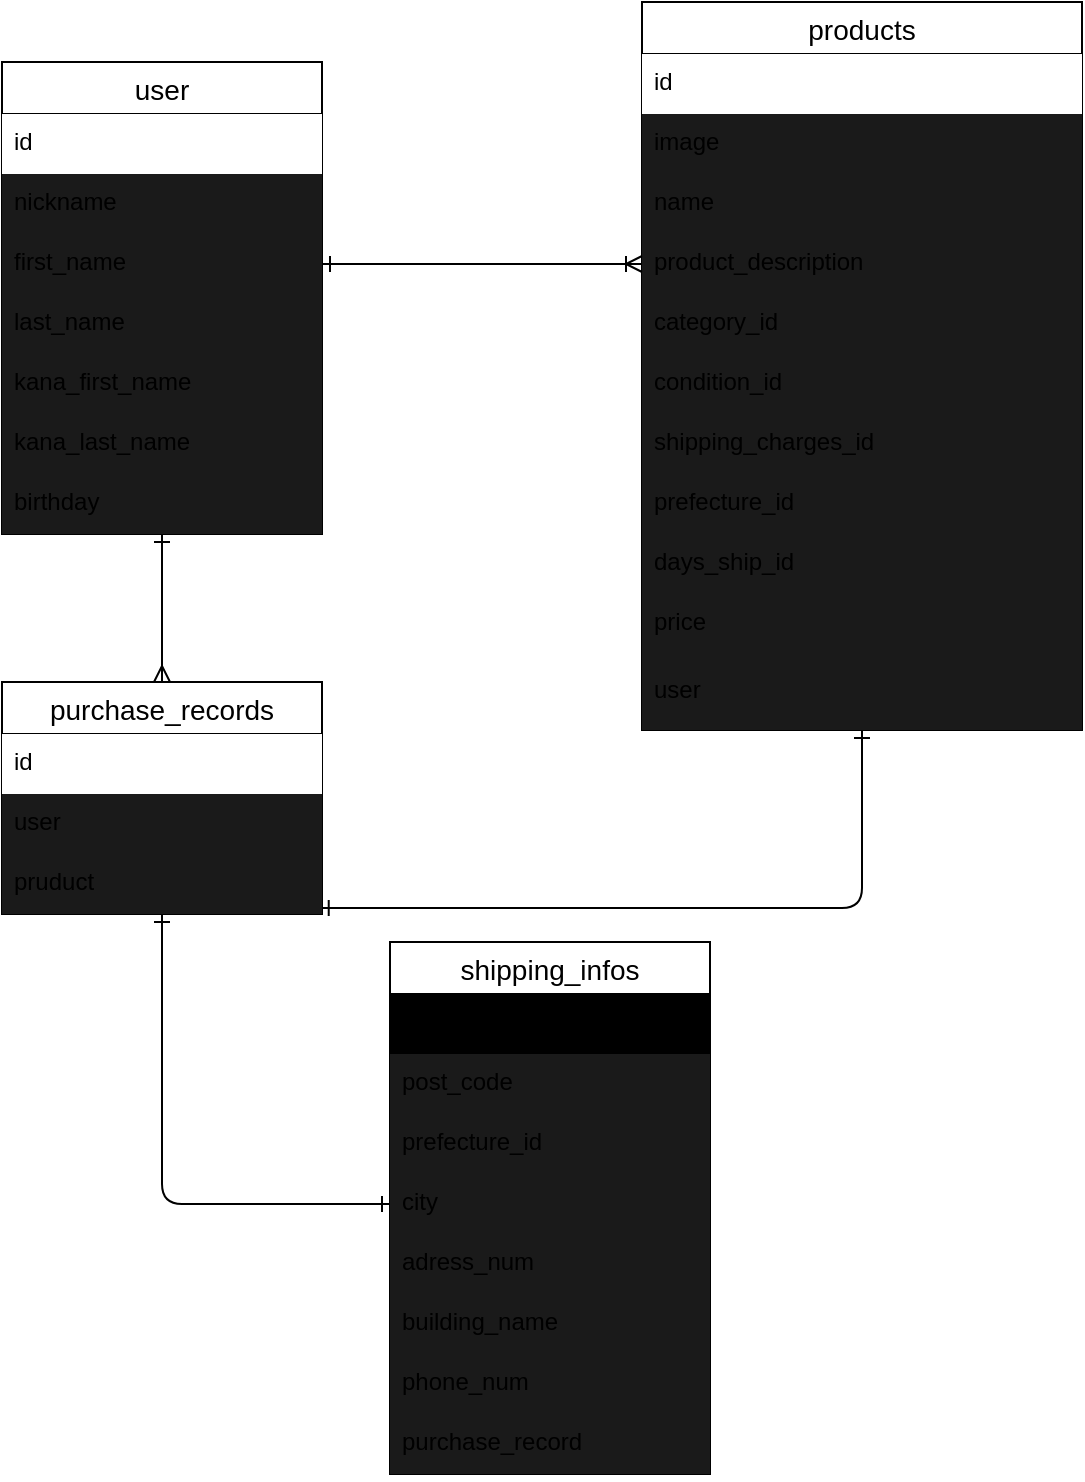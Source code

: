 <mxfile>
    <diagram id="wZ4uogENBYmO4n2nrZI-" name="ページ1">
        <mxGraphModel dx="812" dy="852" grid="1" gridSize="10" guides="1" tooltips="1" connect="1" arrows="1" fold="1" page="1" pageScale="1" pageWidth="827" pageHeight="1169" math="0" shadow="0">
            <root>
                <mxCell id="0"/>
                <mxCell id="1" parent="0"/>
                <mxCell id="89" style="edgeStyle=none;html=1;startArrow=ERone;startFill=0;endArrow=ERmany;endFill=0;" parent="1" source="2" target="60" edge="1">
                    <mxGeometry relative="1" as="geometry"/>
                </mxCell>
                <mxCell id="2" value="user" style="swimlane;fontStyle=0;childLayout=stackLayout;horizontal=1;startSize=26;horizontalStack=0;resizeParent=1;resizeParentMax=0;resizeLast=0;collapsible=1;marginBottom=0;align=center;fontSize=14;" parent="1" vertex="1">
                    <mxGeometry x="140" y="80" width="160" height="236" as="geometry"/>
                </mxCell>
                <mxCell id="66" value="id" style="text;spacingLeft=4;spacingRight=4;overflow=hidden;rotatable=0;points=[[0,0.5],[1,0.5]];portConstraint=eastwest;fontSize=12;fillColor=default;" parent="2" vertex="1">
                    <mxGeometry y="26" width="160" height="30" as="geometry"/>
                </mxCell>
                <mxCell id="3" value="nickname" style="text;strokeColor=none;fillColor=#1A1A1A;spacingLeft=4;spacingRight=4;overflow=hidden;rotatable=0;points=[[0,0.5],[1,0.5]];portConstraint=eastwest;fontSize=12;" parent="2" vertex="1">
                    <mxGeometry y="56" width="160" height="30" as="geometry"/>
                </mxCell>
                <mxCell id="5" value="first_name" style="text;strokeColor=none;fillColor=#1A1A1A;spacingLeft=4;spacingRight=4;overflow=hidden;rotatable=0;points=[[0,0.5],[1,0.5]];portConstraint=eastwest;fontSize=12;" parent="2" vertex="1">
                    <mxGeometry y="86" width="160" height="30" as="geometry"/>
                </mxCell>
                <mxCell id="54" value="last_name" style="text;strokeColor=none;fillColor=#1A1A1A;spacingLeft=4;spacingRight=4;overflow=hidden;rotatable=0;points=[[0,0.5],[1,0.5]];portConstraint=eastwest;fontSize=12;" parent="2" vertex="1">
                    <mxGeometry y="116" width="160" height="30" as="geometry"/>
                </mxCell>
                <mxCell id="94" value="kana_first_name" style="text;strokeColor=none;fillColor=#1A1A1A;spacingLeft=4;spacingRight=4;overflow=hidden;rotatable=0;points=[[0,0.5],[1,0.5]];portConstraint=eastwest;fontSize=12;" vertex="1" parent="2">
                    <mxGeometry y="146" width="160" height="30" as="geometry"/>
                </mxCell>
                <mxCell id="95" value="kana_last_name" style="text;strokeColor=none;fillColor=#1A1A1A;spacingLeft=4;spacingRight=4;overflow=hidden;rotatable=0;points=[[0,0.5],[1,0.5]];portConstraint=eastwest;fontSize=12;" vertex="1" parent="2">
                    <mxGeometry y="176" width="160" height="30" as="geometry"/>
                </mxCell>
                <mxCell id="55" value="birthday" style="text;strokeColor=none;fillColor=#1A1A1A;spacingLeft=4;spacingRight=4;overflow=hidden;rotatable=0;points=[[0,0.5],[1,0.5]];portConstraint=eastwest;fontSize=12;" parent="2" vertex="1">
                    <mxGeometry y="206" width="160" height="30" as="geometry"/>
                </mxCell>
                <mxCell id="91" style="edgeStyle=orthogonalEdgeStyle;html=1;startArrow=ERone;startFill=0;endArrow=ERone;endFill=0;entryX=0.996;entryY=0.9;entryDx=0;entryDy=0;entryPerimeter=0;" parent="1" source="32" target="68" edge="1">
                    <mxGeometry relative="1" as="geometry">
                        <mxPoint x="430" y="600" as="targetPoint"/>
                    </mxGeometry>
                </mxCell>
                <mxCell id="32" value="products" style="swimlane;fontStyle=0;childLayout=stackLayout;horizontal=1;startSize=26;horizontalStack=0;resizeParent=1;resizeParentMax=0;resizeLast=0;collapsible=1;marginBottom=0;align=center;fontSize=14;" parent="1" vertex="1">
                    <mxGeometry x="460" y="50" width="220" height="364" as="geometry"/>
                </mxCell>
                <mxCell id="67" value="id" style="text;strokeColor=none;fillColor=default;spacingLeft=4;spacingRight=4;overflow=hidden;rotatable=0;points=[[0,0.5],[1,0.5]];portConstraint=eastwest;fontSize=12;" parent="32" vertex="1">
                    <mxGeometry y="26" width="220" height="30" as="geometry"/>
                </mxCell>
                <mxCell id="84" value="image" style="text;strokeColor=none;fillColor=#1A1A1A;spacingLeft=4;spacingRight=4;overflow=hidden;rotatable=0;points=[[0,0.5],[1,0.5]];portConstraint=eastwest;fontSize=12;" parent="32" vertex="1">
                    <mxGeometry y="56" width="220" height="30" as="geometry"/>
                </mxCell>
                <mxCell id="33" value="name" style="text;strokeColor=none;fillColor=#1A1A1A;spacingLeft=4;spacingRight=4;overflow=hidden;rotatable=0;points=[[0,0.5],[1,0.5]];portConstraint=eastwest;fontSize=12;" parent="32" vertex="1">
                    <mxGeometry y="86" width="220" height="30" as="geometry"/>
                </mxCell>
                <mxCell id="34" value="product_description" style="text;strokeColor=none;fillColor=#1A1A1A;spacingLeft=4;spacingRight=4;overflow=hidden;rotatable=0;points=[[0,0.5],[1,0.5]];portConstraint=eastwest;fontSize=12;" parent="32" vertex="1">
                    <mxGeometry y="116" width="220" height="30" as="geometry"/>
                </mxCell>
                <mxCell id="35" value="category_id" style="text;strokeColor=none;fillColor=#1A1A1A;spacingLeft=4;spacingRight=4;overflow=hidden;rotatable=0;points=[[0,0.5],[1,0.5]];portConstraint=eastwest;fontSize=12;" parent="32" vertex="1">
                    <mxGeometry y="146" width="220" height="30" as="geometry"/>
                </mxCell>
                <mxCell id="40" value="condition_id" style="text;strokeColor=none;fillColor=#1A1A1A;spacingLeft=4;spacingRight=4;overflow=hidden;rotatable=0;points=[[0,0.5],[1,0.5]];portConstraint=eastwest;fontSize=12;" parent="32" vertex="1">
                    <mxGeometry y="176" width="220" height="30" as="geometry"/>
                </mxCell>
                <mxCell id="41" value="shipping_charges_id" style="text;strokeColor=none;fillColor=#1A1A1A;spacingLeft=4;spacingRight=4;overflow=hidden;rotatable=0;points=[[0,0.5],[1,0.5]];portConstraint=eastwest;fontSize=12;" parent="32" vertex="1">
                    <mxGeometry y="206" width="220" height="30" as="geometry"/>
                </mxCell>
                <mxCell id="42" value="prefecture_id" style="text;strokeColor=none;fillColor=#1A1A1A;spacingLeft=4;spacingRight=4;overflow=hidden;rotatable=0;points=[[0,0.5],[1,0.5]];portConstraint=eastwest;fontSize=12;" parent="32" vertex="1">
                    <mxGeometry y="236" width="220" height="30" as="geometry"/>
                </mxCell>
                <mxCell id="43" value="days_ship_id" style="text;strokeColor=none;fillColor=#1A1A1A;spacingLeft=4;spacingRight=4;overflow=hidden;rotatable=0;points=[[0,0.5],[1,0.5]];portConstraint=eastwest;fontSize=12;" parent="32" vertex="1">
                    <mxGeometry y="266" width="220" height="30" as="geometry"/>
                </mxCell>
                <mxCell id="44" value="price" style="text;strokeColor=none;fillColor=#1A1A1A;spacingLeft=4;spacingRight=4;overflow=hidden;rotatable=0;points=[[0,0.5],[1,0.5]];portConstraint=eastwest;fontSize=12;" parent="32" vertex="1">
                    <mxGeometry y="296" width="220" height="34" as="geometry"/>
                </mxCell>
                <mxCell id="93" value="user" style="text;strokeColor=none;fillColor=#1A1A1A;spacingLeft=4;spacingRight=4;overflow=hidden;rotatable=0;points=[[0,0.5],[1,0.5]];portConstraint=eastwest;fontSize=12;" parent="32" vertex="1">
                    <mxGeometry y="330" width="220" height="34" as="geometry"/>
                </mxCell>
                <mxCell id="36" value="shipping_infos" style="swimlane;fontStyle=0;childLayout=stackLayout;horizontal=1;startSize=26;horizontalStack=0;resizeParent=1;resizeParentMax=0;resizeLast=0;collapsible=1;marginBottom=0;align=center;fontSize=14;" parent="1" vertex="1">
                    <mxGeometry x="334" y="520" width="160" height="266" as="geometry"/>
                </mxCell>
                <mxCell id="83" value="id" style="text;strokeColor=none;fillColor=#000000;spacingLeft=4;spacingRight=4;overflow=hidden;rotatable=1;points=[[0,0.5],[1,0.5]];portConstraint=eastwest;fontSize=12;movable=1;resizable=1;deletable=1;editable=1;connectable=1;" parent="36" vertex="1">
                    <mxGeometry y="26" width="160" height="30" as="geometry"/>
                </mxCell>
                <mxCell id="37" value="post_code" style="text;strokeColor=none;fillColor=#1A1A1A;spacingLeft=4;spacingRight=4;overflow=hidden;rotatable=1;points=[[0,0.5],[1,0.5]];portConstraint=eastwest;fontSize=12;movable=1;resizable=1;deletable=1;editable=1;connectable=1;" parent="36" vertex="1">
                    <mxGeometry y="56" width="160" height="30" as="geometry"/>
                </mxCell>
                <mxCell id="38" value="prefecture_id" style="text;strokeColor=none;fillColor=#1A1A1A;spacingLeft=4;spacingRight=4;overflow=hidden;rotatable=0;points=[[0,0.5],[1,0.5]];portConstraint=eastwest;fontSize=12;" parent="36" vertex="1">
                    <mxGeometry y="86" width="160" height="30" as="geometry"/>
                </mxCell>
                <mxCell id="39" value="city" style="text;strokeColor=none;fillColor=#1A1A1A;spacingLeft=4;spacingRight=4;overflow=hidden;rotatable=0;points=[[0,0.5],[1,0.5]];portConstraint=eastwest;fontSize=12;" parent="36" vertex="1">
                    <mxGeometry y="116" width="160" height="30" as="geometry"/>
                </mxCell>
                <mxCell id="51" value="adress_num" style="text;strokeColor=none;fillColor=#1A1A1A;spacingLeft=4;spacingRight=4;overflow=hidden;rotatable=0;points=[[0,0.5],[1,0.5]];portConstraint=eastwest;fontSize=12;" parent="36" vertex="1">
                    <mxGeometry y="146" width="160" height="30" as="geometry"/>
                </mxCell>
                <mxCell id="52" value="building_name" style="text;strokeColor=none;fillColor=#1A1A1A;spacingLeft=4;spacingRight=4;overflow=hidden;rotatable=0;points=[[0,0.5],[1,0.5]];portConstraint=eastwest;fontSize=12;" parent="36" vertex="1">
                    <mxGeometry y="176" width="160" height="30" as="geometry"/>
                </mxCell>
                <mxCell id="53" value="phone_num" style="text;strokeColor=none;fillColor=#1A1A1A;spacingLeft=4;spacingRight=4;overflow=hidden;rotatable=0;points=[[0,0.5],[1,0.5]];portConstraint=eastwest;fontSize=12;" parent="36" vertex="1">
                    <mxGeometry y="206" width="160" height="30" as="geometry"/>
                </mxCell>
                <mxCell id="96" value="purchase_record" style="text;strokeColor=none;fillColor=#1A1A1A;spacingLeft=4;spacingRight=4;overflow=hidden;rotatable=0;points=[[0,0.5],[1,0.5]];portConstraint=eastwest;fontSize=12;" vertex="1" parent="36">
                    <mxGeometry y="236" width="160" height="30" as="geometry"/>
                </mxCell>
                <mxCell id="56" style="edgeStyle=none;html=1;exitX=1;exitY=0.5;exitDx=0;exitDy=0;horizontal=1;endArrow=ERoneToMany;endFill=0;startArrow=ERone;startFill=0;entryX=0;entryY=0.5;entryDx=0;entryDy=0;" parent="1" source="5" target="34" edge="1">
                    <mxGeometry relative="1" as="geometry">
                        <mxPoint x="470" y="220" as="targetPoint"/>
                    </mxGeometry>
                </mxCell>
                <mxCell id="92" style="edgeStyle=orthogonalEdgeStyle;html=1;startArrow=ERone;startFill=0;endArrow=ERone;endFill=0;entryX=0;entryY=0.5;entryDx=0;entryDy=0;" parent="1" source="60" target="39" edge="1">
                    <mxGeometry relative="1" as="geometry">
                        <mxPoint x="140" y="660" as="targetPoint"/>
                    </mxGeometry>
                </mxCell>
                <mxCell id="60" value="purchase_records" style="swimlane;fontStyle=0;childLayout=stackLayout;horizontal=1;startSize=26;horizontalStack=0;resizeParent=1;resizeParentMax=0;resizeLast=0;collapsible=1;marginBottom=0;align=center;fontSize=14;" parent="1" vertex="1">
                    <mxGeometry x="140" y="390" width="160" height="116" as="geometry"/>
                </mxCell>
                <mxCell id="61" value="id" style="text;strokeColor=none;fillColor=default;spacingLeft=4;spacingRight=4;overflow=hidden;rotatable=0;points=[[0,0.5],[1,0.5]];portConstraint=eastwest;fontSize=12;" parent="60" vertex="1">
                    <mxGeometry y="26" width="160" height="30" as="geometry"/>
                </mxCell>
                <mxCell id="62" value="user" style="text;strokeColor=none;fillColor=#1A1A1A;spacingLeft=4;spacingRight=4;overflow=hidden;rotatable=0;points=[[0,0.5],[1,0.5]];portConstraint=eastwest;fontSize=12;" parent="60" vertex="1">
                    <mxGeometry y="56" width="160" height="30" as="geometry"/>
                </mxCell>
                <mxCell id="68" value="pruduct" style="text;strokeColor=none;fillColor=#1A1A1A;spacingLeft=4;spacingRight=4;overflow=hidden;rotatable=0;points=[[0,0.5],[1,0.5]];portConstraint=eastwest;fontSize=12;" parent="60" vertex="1">
                    <mxGeometry y="86" width="160" height="30" as="geometry"/>
                </mxCell>
            </root>
        </mxGraphModel>
    </diagram>
</mxfile>